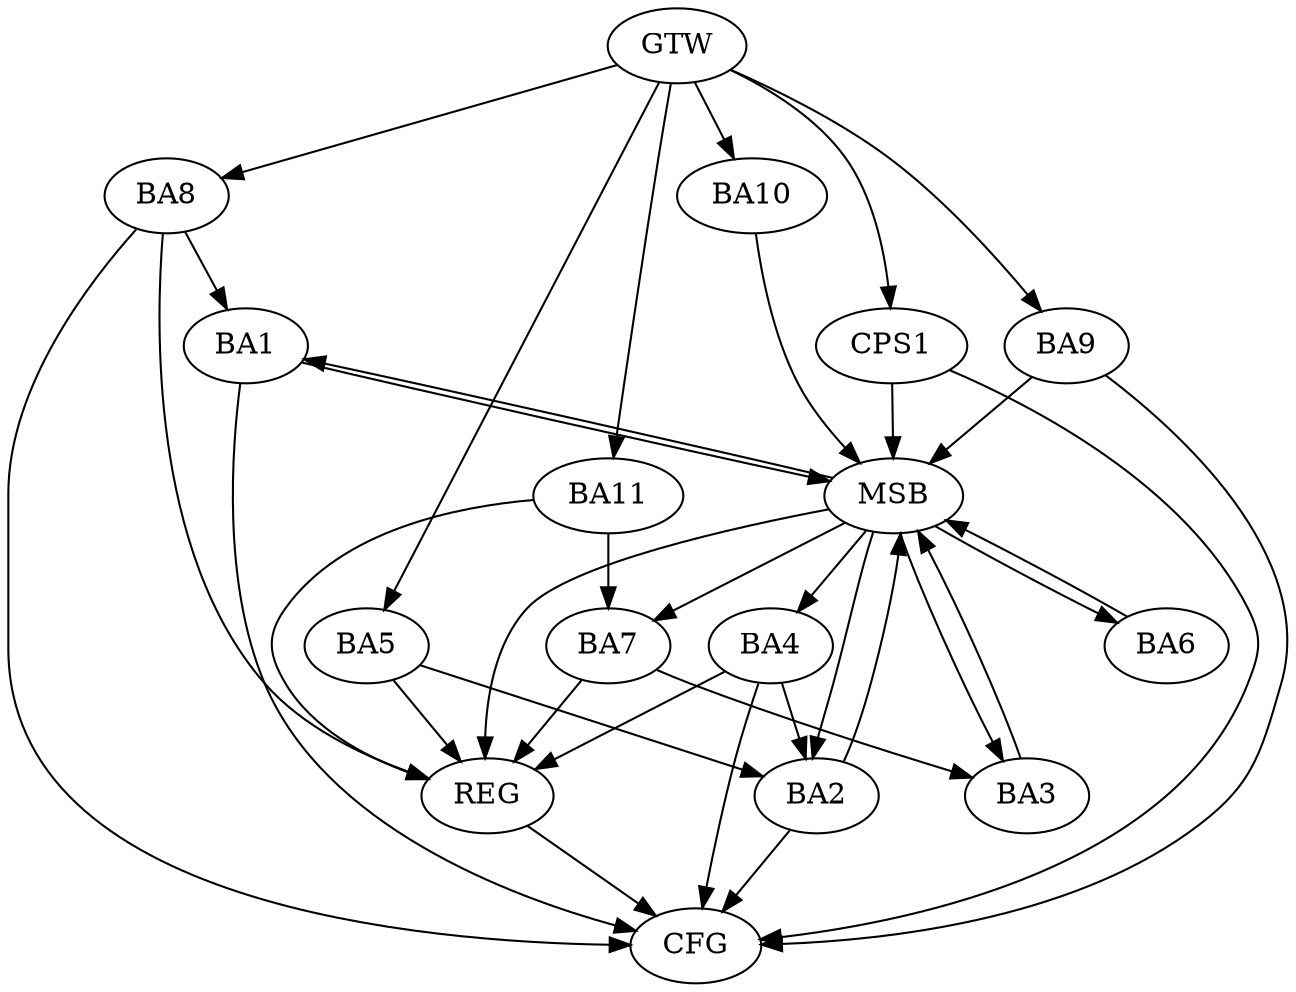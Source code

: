 strict digraph G {
  BA1 [ label="BA1" ];
  BA2 [ label="BA2" ];
  BA3 [ label="BA3" ];
  BA4 [ label="BA4" ];
  BA5 [ label="BA5" ];
  BA6 [ label="BA6" ];
  BA7 [ label="BA7" ];
  BA8 [ label="BA8" ];
  BA9 [ label="BA9" ];
  BA10 [ label="BA10" ];
  BA11 [ label="BA11" ];
  CPS1 [ label="CPS1" ];
  GTW [ label="GTW" ];
  REG [ label="REG" ];
  MSB [ label="MSB" ];
  CFG [ label="CFG" ];
  BA4 -> BA2;
  BA5 -> BA2;
  BA7 -> BA3;
  BA8 -> BA1;
  BA11 -> BA7;
  GTW -> BA5;
  GTW -> BA8;
  GTW -> BA9;
  GTW -> BA10;
  GTW -> BA11;
  GTW -> CPS1;
  BA4 -> REG;
  BA5 -> REG;
  BA7 -> REG;
  BA8 -> REG;
  BA11 -> REG;
  BA1 -> MSB;
  MSB -> BA2;
  MSB -> REG;
  BA2 -> MSB;
  MSB -> BA1;
  BA3 -> MSB;
  BA6 -> MSB;
  MSB -> BA3;
  BA9 -> MSB;
  MSB -> BA7;
  BA10 -> MSB;
  MSB -> BA4;
  CPS1 -> MSB;
  MSB -> BA6;
  BA8 -> CFG;
  CPS1 -> CFG;
  BA9 -> CFG;
  BA4 -> CFG;
  BA2 -> CFG;
  BA1 -> CFG;
  REG -> CFG;
}
